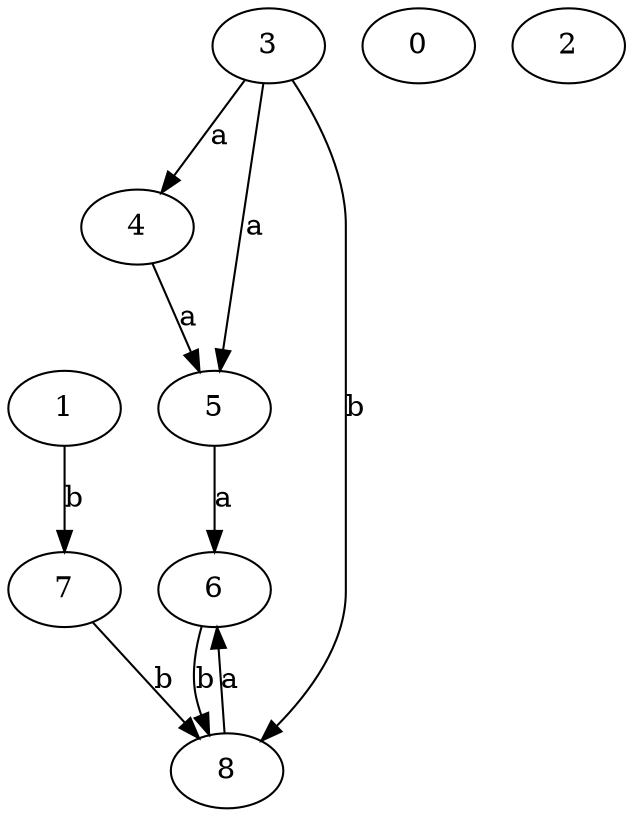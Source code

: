 strict digraph  {
4;
5;
6;
0;
1;
7;
8;
2;
3;
4 -> 5  [label=a];
5 -> 6  [label=a];
6 -> 8  [label=b];
1 -> 7  [label=b];
7 -> 8  [label=b];
8 -> 6  [label=a];
3 -> 4  [label=a];
3 -> 5  [label=a];
3 -> 8  [label=b];
}
